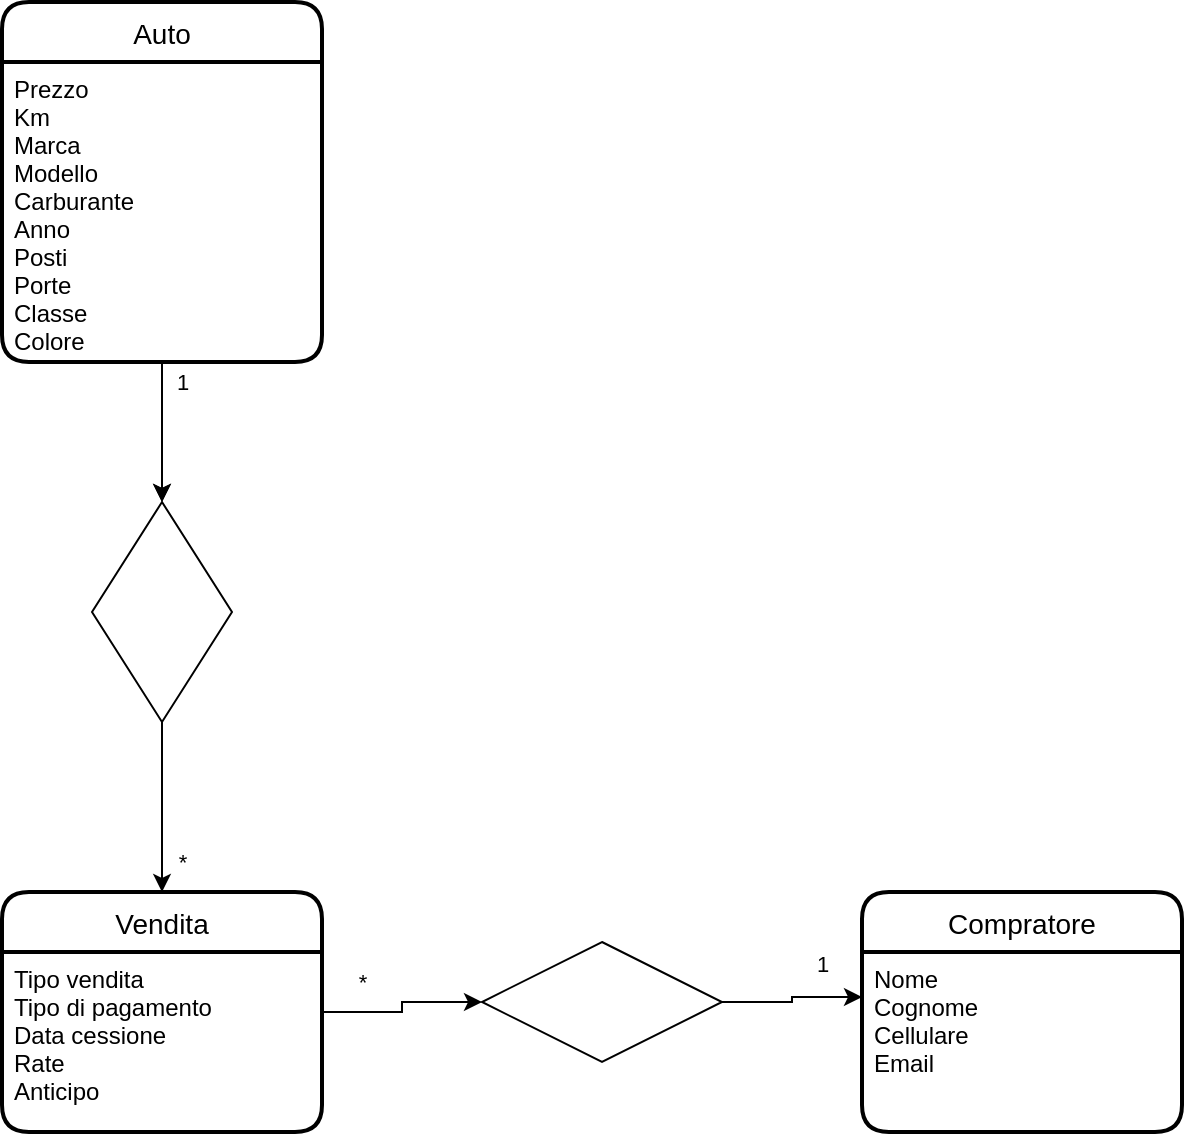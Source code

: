 <mxfile version="14.2.2" type="github"><diagram id="70cgJ2R4cnJIq1nkAe8W" name="Page-1"><mxGraphModel dx="1026" dy="383" grid="1" gridSize="10" guides="1" tooltips="1" connect="1" arrows="1" fold="1" page="1" pageScale="1" pageWidth="827" pageHeight="1169" math="0" shadow="0"><root><mxCell id="0"/><mxCell id="1" parent="0"/><mxCell id="WENkK_-V2noKWy3gP72J-42" value="Auto" style="swimlane;childLayout=stackLayout;horizontal=1;startSize=30;horizontalStack=0;rounded=1;fontSize=14;fontStyle=0;strokeWidth=2;resizeParent=0;resizeLast=1;shadow=0;dashed=0;align=center;" vertex="1" parent="1"><mxGeometry x="20" y="20" width="160" height="180" as="geometry"/></mxCell><mxCell id="WENkK_-V2noKWy3gP72J-43" value="Prezzo&#10;Km&#10;Marca&#10;Modello&#10;Carburante&#10;Anno&#10;Posti&#10;Porte&#10;Classe&#10;Colore" style="align=left;strokeColor=none;fillColor=none;spacingLeft=4;fontSize=12;verticalAlign=top;resizable=0;rotatable=0;part=1;" vertex="1" parent="WENkK_-V2noKWy3gP72J-42"><mxGeometry y="30" width="160" height="150" as="geometry"/></mxCell><mxCell id="WENkK_-V2noKWy3gP72J-44" value="Compratore" style="swimlane;childLayout=stackLayout;horizontal=1;startSize=30;horizontalStack=0;rounded=1;fontSize=14;fontStyle=0;strokeWidth=2;resizeParent=0;resizeLast=1;shadow=0;dashed=0;align=center;" vertex="1" parent="1"><mxGeometry x="450" y="465" width="160" height="120" as="geometry"/></mxCell><mxCell id="WENkK_-V2noKWy3gP72J-45" value="Nome&#10;Cognome&#10;Cellulare&#10;Email" style="align=left;strokeColor=none;fillColor=none;spacingLeft=4;fontSize=12;verticalAlign=top;resizable=0;rotatable=0;part=1;" vertex="1" parent="WENkK_-V2noKWy3gP72J-44"><mxGeometry y="30" width="160" height="90" as="geometry"/></mxCell><mxCell id="WENkK_-V2noKWy3gP72J-63" value="*" style="edgeStyle=orthogonalEdgeStyle;rounded=0;orthogonalLoop=1;jettySize=auto;html=1;entryX=0;entryY=0.5;entryDx=0;entryDy=0;" edge="1" parent="1" source="WENkK_-V2noKWy3gP72J-46" target="WENkK_-V2noKWy3gP72J-48"><mxGeometry x="-0.529" y="15" relative="1" as="geometry"><mxPoint as="offset"/></mxGeometry></mxCell><mxCell id="WENkK_-V2noKWy3gP72J-46" value="Vendita" style="swimlane;childLayout=stackLayout;horizontal=1;startSize=30;horizontalStack=0;rounded=1;fontSize=14;fontStyle=0;strokeWidth=2;resizeParent=0;resizeLast=1;shadow=0;dashed=0;align=center;" vertex="1" parent="1"><mxGeometry x="20" y="465" width="160" height="120" as="geometry"/></mxCell><mxCell id="WENkK_-V2noKWy3gP72J-47" value="Tipo vendita&#10;Tipo di pagamento&#10;Data cessione&#10;Rate&#10;Anticipo" style="align=left;strokeColor=none;fillColor=none;spacingLeft=4;fontSize=12;verticalAlign=top;resizable=0;rotatable=0;part=1;" vertex="1" parent="WENkK_-V2noKWy3gP72J-46"><mxGeometry y="30" width="160" height="90" as="geometry"/></mxCell><mxCell id="WENkK_-V2noKWy3gP72J-64" value="1" style="edgeStyle=orthogonalEdgeStyle;rounded=0;orthogonalLoop=1;jettySize=auto;html=1;entryX=0;entryY=0.25;entryDx=0;entryDy=0;" edge="1" parent="1" source="WENkK_-V2noKWy3gP72J-48" target="WENkK_-V2noKWy3gP72J-45"><mxGeometry x="0.448" y="18" relative="1" as="geometry"><mxPoint y="1" as="offset"/></mxGeometry></mxCell><mxCell id="WENkK_-V2noKWy3gP72J-48" value="" style="shape=rhombus;perimeter=rhombusPerimeter;whiteSpace=wrap;html=1;align=center;" vertex="1" parent="1"><mxGeometry x="260" y="490" width="120" height="60" as="geometry"/></mxCell><mxCell id="WENkK_-V2noKWy3gP72J-61" value="*" style="edgeStyle=orthogonalEdgeStyle;rounded=0;orthogonalLoop=1;jettySize=auto;html=1;exitX=0.5;exitY=1;exitDx=0;exitDy=0;entryX=0.5;entryY=0;entryDx=0;entryDy=0;" edge="1" parent="1" source="WENkK_-V2noKWy3gP72J-49" target="WENkK_-V2noKWy3gP72J-46"><mxGeometry x="0.647" y="10" relative="1" as="geometry"><mxPoint as="offset"/></mxGeometry></mxCell><mxCell id="WENkK_-V2noKWy3gP72J-49" value="" style="shape=rhombus;perimeter=rhombusPerimeter;whiteSpace=wrap;html=1;align=center;" vertex="1" parent="1"><mxGeometry x="65" y="270" width="70" height="110" as="geometry"/></mxCell><mxCell id="WENkK_-V2noKWy3gP72J-57" value="" style="edgeStyle=orthogonalEdgeStyle;rounded=0;orthogonalLoop=1;jettySize=auto;html=1;" edge="1" parent="1" source="WENkK_-V2noKWy3gP72J-43" target="WENkK_-V2noKWy3gP72J-49"><mxGeometry relative="1" as="geometry"/></mxCell><mxCell id="WENkK_-V2noKWy3gP72J-62" value="1" style="edgeStyle=orthogonalEdgeStyle;rounded=0;orthogonalLoop=1;jettySize=auto;html=1;" edge="1" parent="1" source="WENkK_-V2noKWy3gP72J-43" target="WENkK_-V2noKWy3gP72J-49"><mxGeometry x="-0.714" y="10" relative="1" as="geometry"><mxPoint as="offset"/></mxGeometry></mxCell></root></mxGraphModel></diagram></mxfile>